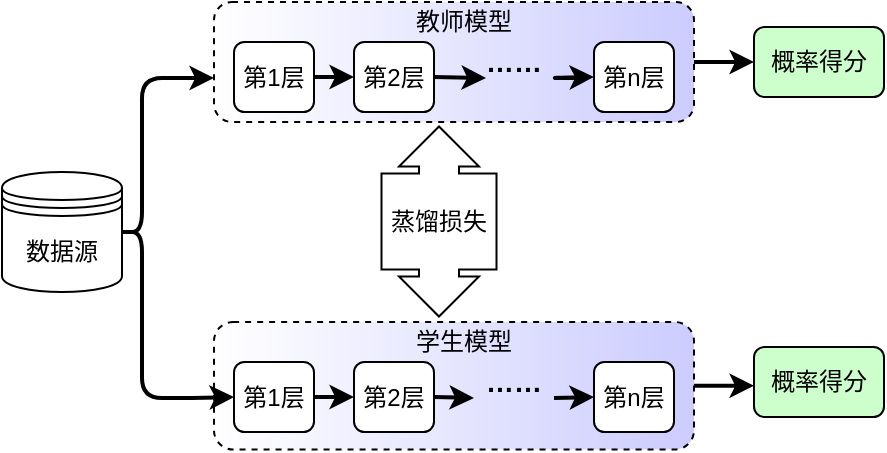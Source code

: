 <mxfile version="14.4.4" type="github">
  <diagram id="1q1r-AFxfGe1Q3U7pLlY" name="第 1 页">
    <mxGraphModel dx="1209" dy="599" grid="1" gridSize="10" guides="1" tooltips="1" connect="1" arrows="1" fold="1" page="1" pageScale="1" pageWidth="850" pageHeight="1100" math="0" shadow="0">
      <root>
        <mxCell id="0" />
        <mxCell id="1" parent="0" />
        <mxCell id="Kxetcte7aHRmP3BmDKPr-28" style="edgeStyle=orthogonalEdgeStyle;rounded=0;orthogonalLoop=1;jettySize=auto;html=1;exitX=1;exitY=0.5;exitDx=0;exitDy=0;strokeWidth=2;" edge="1" parent="1" source="Kxetcte7aHRmP3BmDKPr-1">
          <mxGeometry relative="1" as="geometry">
            <mxPoint x="420" y="302" as="targetPoint" />
          </mxGeometry>
        </mxCell>
        <mxCell id="Kxetcte7aHRmP3BmDKPr-1" value="" style="rounded=1;whiteSpace=wrap;html=1;gradientColor=#CCCCFF;gradientDirection=east;dashed=1;" vertex="1" parent="1">
          <mxGeometry x="150" y="270" width="240" height="63.75" as="geometry" />
        </mxCell>
        <mxCell id="Kxetcte7aHRmP3BmDKPr-27" style="edgeStyle=orthogonalEdgeStyle;rounded=0;orthogonalLoop=1;jettySize=auto;html=1;exitX=1;exitY=0.5;exitDx=0;exitDy=0;strokeWidth=2;" edge="1" parent="1" source="Kxetcte7aHRmP3BmDKPr-2">
          <mxGeometry relative="1" as="geometry">
            <mxPoint x="420" y="140" as="targetPoint" />
          </mxGeometry>
        </mxCell>
        <mxCell id="Kxetcte7aHRmP3BmDKPr-2" value="" style="rounded=1;whiteSpace=wrap;html=1;gradientColor=#CCCCFF;gradientDirection=east;dashed=1;" vertex="1" parent="1">
          <mxGeometry x="150" y="110" width="240" height="60" as="geometry" />
        </mxCell>
        <mxCell id="Kxetcte7aHRmP3BmDKPr-3" value="数据源" style="shape=datastore;whiteSpace=wrap;html=1;" vertex="1" parent="1">
          <mxGeometry x="44" y="195" width="60" height="60" as="geometry" />
        </mxCell>
        <mxCell id="Kxetcte7aHRmP3BmDKPr-4" value="第1层" style="rounded=1;whiteSpace=wrap;html=1;" vertex="1" parent="1">
          <mxGeometry x="160" y="130" width="40" height="35" as="geometry" />
        </mxCell>
        <mxCell id="Kxetcte7aHRmP3BmDKPr-5" value="第2层" style="rounded=1;whiteSpace=wrap;html=1;" vertex="1" parent="1">
          <mxGeometry x="220" y="130" width="40" height="35" as="geometry" />
        </mxCell>
        <mxCell id="Kxetcte7aHRmP3BmDKPr-6" value="第n层" style="rounded=1;whiteSpace=wrap;html=1;" vertex="1" parent="1">
          <mxGeometry x="340" y="130" width="40" height="35" as="geometry" />
        </mxCell>
        <mxCell id="Kxetcte7aHRmP3BmDKPr-7" value="" style="endArrow=classic;html=1;exitX=1;exitY=0.5;exitDx=0;exitDy=0;entryX=0;entryY=0.5;entryDx=0;entryDy=0;strokeWidth=2;" edge="1" parent="1" source="Kxetcte7aHRmP3BmDKPr-4" target="Kxetcte7aHRmP3BmDKPr-5">
          <mxGeometry width="50" height="50" relative="1" as="geometry">
            <mxPoint x="386" y="245" as="sourcePoint" />
            <mxPoint x="436" y="195" as="targetPoint" />
          </mxGeometry>
        </mxCell>
        <mxCell id="Kxetcte7aHRmP3BmDKPr-8" value="" style="edgeStyle=segmentEdgeStyle;endArrow=classic;html=1;strokeWidth=2;exitX=1;exitY=0.5;exitDx=0;exitDy=0;" edge="1" parent="1" source="Kxetcte7aHRmP3BmDKPr-3">
          <mxGeometry width="50" height="50" relative="1" as="geometry">
            <mxPoint x="350" y="250" as="sourcePoint" />
            <mxPoint x="150" y="148" as="targetPoint" />
            <Array as="points">
              <mxPoint x="114" y="225" />
              <mxPoint x="114" y="148" />
            </Array>
          </mxGeometry>
        </mxCell>
        <mxCell id="Kxetcte7aHRmP3BmDKPr-9" value="&lt;font size=&quot;1&quot;&gt;&lt;b style=&quot;font-size: 14px&quot;&gt;……&lt;/b&gt;&lt;/font&gt;" style="text;html=1;strokeColor=none;fillColor=none;align=center;verticalAlign=middle;whiteSpace=wrap;rounded=0;" vertex="1" parent="1">
          <mxGeometry x="280" y="130" width="40" height="20" as="geometry" />
        </mxCell>
        <mxCell id="Kxetcte7aHRmP3BmDKPr-10" value="第1层" style="rounded=1;whiteSpace=wrap;html=1;" vertex="1" parent="1">
          <mxGeometry x="160" y="290" width="40" height="35" as="geometry" />
        </mxCell>
        <mxCell id="Kxetcte7aHRmP3BmDKPr-11" value="第2层" style="rounded=1;whiteSpace=wrap;html=1;" vertex="1" parent="1">
          <mxGeometry x="220" y="290" width="40" height="35" as="geometry" />
        </mxCell>
        <mxCell id="Kxetcte7aHRmP3BmDKPr-12" value="第n层" style="rounded=1;whiteSpace=wrap;html=1;" vertex="1" parent="1">
          <mxGeometry x="340" y="290" width="40" height="35" as="geometry" />
        </mxCell>
        <mxCell id="Kxetcte7aHRmP3BmDKPr-13" value="" style="endArrow=classic;html=1;exitX=1;exitY=0.5;exitDx=0;exitDy=0;entryX=0;entryY=0.5;entryDx=0;entryDy=0;strokeWidth=2;" edge="1" parent="1" source="Kxetcte7aHRmP3BmDKPr-10" target="Kxetcte7aHRmP3BmDKPr-11">
          <mxGeometry width="50" height="50" relative="1" as="geometry">
            <mxPoint x="346" y="325" as="sourcePoint" />
            <mxPoint x="396" y="275" as="targetPoint" />
          </mxGeometry>
        </mxCell>
        <mxCell id="Kxetcte7aHRmP3BmDKPr-14" value="" style="edgeStyle=segmentEdgeStyle;endArrow=classic;html=1;strokeWidth=2;entryX=0;entryY=0.5;entryDx=0;entryDy=0;exitX=1;exitY=0.5;exitDx=0;exitDy=0;" edge="1" parent="1" source="Kxetcte7aHRmP3BmDKPr-3" target="Kxetcte7aHRmP3BmDKPr-10">
          <mxGeometry width="50" height="50" relative="1" as="geometry">
            <mxPoint x="80" y="150" as="sourcePoint" />
            <mxPoint x="50" y="110" as="targetPoint" />
            <Array as="points">
              <mxPoint x="114" y="225" />
              <mxPoint x="114" y="308" />
              <mxPoint x="139" y="308" />
            </Array>
          </mxGeometry>
        </mxCell>
        <mxCell id="Kxetcte7aHRmP3BmDKPr-15" value="&lt;font size=&quot;1&quot;&gt;&lt;b style=&quot;font-size: 14px&quot;&gt;……&lt;/b&gt;&lt;/font&gt;" style="text;html=1;strokeColor=none;fillColor=none;align=center;verticalAlign=middle;whiteSpace=wrap;rounded=0;" vertex="1" parent="1">
          <mxGeometry x="280" y="290" width="40" height="20" as="geometry" />
        </mxCell>
        <mxCell id="Kxetcte7aHRmP3BmDKPr-16" value="" style="endArrow=classic;html=1;exitX=1;exitY=0.5;exitDx=0;exitDy=0;strokeWidth=2;" edge="1" parent="1" source="Kxetcte7aHRmP3BmDKPr-11">
          <mxGeometry width="50" height="50" relative="1" as="geometry">
            <mxPoint x="186" y="237.5" as="sourcePoint" />
            <mxPoint x="280" y="308" as="targetPoint" />
          </mxGeometry>
        </mxCell>
        <mxCell id="Kxetcte7aHRmP3BmDKPr-17" value="" style="endArrow=classic;html=1;strokeWidth=2;entryX=0;entryY=0.5;entryDx=0;entryDy=0;" edge="1" parent="1" target="Kxetcte7aHRmP3BmDKPr-12">
          <mxGeometry width="50" height="50" relative="1" as="geometry">
            <mxPoint x="320" y="308" as="sourcePoint" />
            <mxPoint x="246" y="238" as="targetPoint" />
          </mxGeometry>
        </mxCell>
        <mxCell id="Kxetcte7aHRmP3BmDKPr-18" value="教师模型" style="text;html=1;strokeColor=none;fillColor=none;align=center;verticalAlign=middle;whiteSpace=wrap;rounded=0;dashed=1;" vertex="1" parent="1">
          <mxGeometry x="220" y="110" width="110" height="20" as="geometry" />
        </mxCell>
        <mxCell id="Kxetcte7aHRmP3BmDKPr-19" value="学生模型" style="text;html=1;strokeColor=none;fillColor=none;align=center;verticalAlign=middle;whiteSpace=wrap;rounded=0;dashed=1;" vertex="1" parent="1">
          <mxGeometry x="215" y="270" width="120" height="20" as="geometry" />
        </mxCell>
        <mxCell id="Kxetcte7aHRmP3BmDKPr-20" value="" style="endArrow=classic;html=1;exitX=1;exitY=0.5;exitDx=0;exitDy=0;strokeWidth=2;" edge="1" parent="1" source="Kxetcte7aHRmP3BmDKPr-5">
          <mxGeometry width="50" height="50" relative="1" as="geometry">
            <mxPoint x="226" y="157.5" as="sourcePoint" />
            <mxPoint x="286" y="148" as="targetPoint" />
          </mxGeometry>
        </mxCell>
        <mxCell id="Kxetcte7aHRmP3BmDKPr-21" value="" style="endArrow=classic;html=1;strokeWidth=2;entryX=0;entryY=0.5;entryDx=0;entryDy=0;" edge="1" parent="1" target="Kxetcte7aHRmP3BmDKPr-6">
          <mxGeometry width="50" height="50" relative="1" as="geometry">
            <mxPoint x="336" y="148" as="sourcePoint" />
            <mxPoint x="286" y="158" as="targetPoint" />
            <Array as="points">
              <mxPoint x="316" y="148" />
            </Array>
          </mxGeometry>
        </mxCell>
        <mxCell id="Kxetcte7aHRmP3BmDKPr-23" value="" style="html=1;shadow=0;dashed=0;align=center;verticalAlign=middle;shape=mxgraph.arrows2.calloutDoubleArrow;dy=10;dx=20;notch=24;arrowHead=10;rotation=90;" vertex="1" parent="1">
          <mxGeometry x="215" y="191" width="95" height="57.5" as="geometry" />
        </mxCell>
        <mxCell id="Kxetcte7aHRmP3BmDKPr-24" value="蒸馏损失" style="text;html=1;strokeColor=none;fillColor=none;align=center;verticalAlign=middle;whiteSpace=wrap;rounded=0;" vertex="1" parent="1">
          <mxGeometry x="234" y="209.75" width="57" height="20" as="geometry" />
        </mxCell>
        <mxCell id="Kxetcte7aHRmP3BmDKPr-25" value="概率得分" style="rounded=1;whiteSpace=wrap;html=1;fillColor=#CCFFCC;" vertex="1" parent="1">
          <mxGeometry x="420" y="122.5" width="65" height="35" as="geometry" />
        </mxCell>
        <mxCell id="Kxetcte7aHRmP3BmDKPr-26" value="概率得分" style="rounded=1;whiteSpace=wrap;html=1;fillColor=#CCFFCC;" vertex="1" parent="1">
          <mxGeometry x="420" y="282.5" width="65" height="35" as="geometry" />
        </mxCell>
      </root>
    </mxGraphModel>
  </diagram>
</mxfile>
